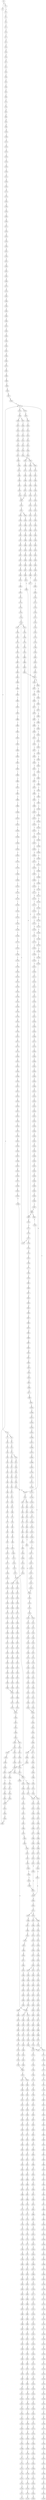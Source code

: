 strict digraph  {
	S0 -> S1 [ label = T ];
	S0 -> S2 [ label = C ];
	S1 -> S3 [ label = A ];
	S2 -> S4 [ label = G ];
	S3 -> S5 [ label = C ];
	S4 -> S6 [ label = C ];
	S4 -> S7 [ label = T ];
	S5 -> S8 [ label = A ];
	S6 -> S9 [ label = A ];
	S7 -> S10 [ label = A ];
	S8 -> S11 [ label = C ];
	S9 -> S12 [ label = C ];
	S10 -> S13 [ label = C ];
	S11 -> S14 [ label = T ];
	S12 -> S15 [ label = G ];
	S13 -> S16 [ label = A ];
	S14 -> S17 [ label = T ];
	S15 -> S18 [ label = C ];
	S15 -> S19 [ label = T ];
	S16 -> S20 [ label = T ];
	S17 -> S21 [ label = G ];
	S18 -> S22 [ label = G ];
	S19 -> S23 [ label = G ];
	S20 -> S24 [ label = G ];
	S21 -> S25 [ label = G ];
	S22 -> S26 [ label = C ];
	S23 -> S27 [ label = G ];
	S24 -> S28 [ label = G ];
	S25 -> S29 [ label = A ];
	S26 -> S30 [ label = A ];
	S27 -> S31 [ label = C ];
	S28 -> S32 [ label = C ];
	S29 -> S33 [ label = G ];
	S30 -> S34 [ label = G ];
	S31 -> S35 [ label = G ];
	S32 -> S36 [ label = G ];
	S33 -> S37 [ label = A ];
	S34 -> S38 [ label = C ];
	S35 -> S39 [ label = T ];
	S36 -> S40 [ label = C ];
	S37 -> S41 [ label = C ];
	S38 -> S42 [ label = C ];
	S39 -> S43 [ label = C ];
	S40 -> S44 [ label = C ];
	S41 -> S45 [ label = C ];
	S42 -> S46 [ label = G ];
	S43 -> S47 [ label = C ];
	S44 -> S48 [ label = C ];
	S45 -> S49 [ label = C ];
	S46 -> S50 [ label = G ];
	S47 -> S51 [ label = C ];
	S48 -> S52 [ label = C ];
	S49 -> S53 [ label = C ];
	S50 -> S54 [ label = C ];
	S50 -> S55 [ label = T ];
	S51 -> S56 [ label = C ];
	S52 -> S57 [ label = C ];
	S53 -> S58 [ label = C ];
	S54 -> S59 [ label = A ];
	S55 -> S60 [ label = G ];
	S56 -> S61 [ label = A ];
	S57 -> S62 [ label = A ];
	S58 -> S63 [ label = C ];
	S59 -> S64 [ label = C ];
	S60 -> S65 [ label = G ];
	S61 -> S66 [ label = C ];
	S62 -> S67 [ label = C ];
	S63 -> S68 [ label = T ];
	S64 -> S69 [ label = T ];
	S65 -> S70 [ label = A ];
	S66 -> S71 [ label = T ];
	S67 -> S72 [ label = T ];
	S68 -> S73 [ label = T ];
	S69 -> S74 [ label = T ];
	S70 -> S75 [ label = A ];
	S71 -> S76 [ label = T ];
	S72 -> S77 [ label = T ];
	S73 -> S78 [ label = C ];
	S74 -> S79 [ label = C ];
	S75 -> S80 [ label = G ];
	S76 -> S81 [ label = G ];
	S77 -> S82 [ label = T ];
	S78 -> S83 [ label = A ];
	S79 -> S84 [ label = A ];
	S80 -> S85 [ label = A ];
	S81 -> S86 [ label = A ];
	S82 -> S87 [ label = A ];
	S83 -> S88 [ label = G ];
	S84 -> S89 [ label = G ];
	S85 -> S90 [ label = A ];
	S86 -> S91 [ label = G ];
	S87 -> S92 [ label = G ];
	S88 -> S93 [ label = A ];
	S89 -> S94 [ label = C ];
	S90 -> S95 [ label = C ];
	S91 -> S96 [ label = C ];
	S92 -> S97 [ label = C ];
	S93 -> S98 [ label = G ];
	S94 -> S99 [ label = C ];
	S95 -> S100 [ label = G ];
	S96 -> S101 [ label = C ];
	S97 -> S102 [ label = C ];
	S98 -> S103 [ label = G ];
	S99 -> S104 [ label = G ];
	S100 -> S105 [ label = G ];
	S101 -> S106 [ label = G ];
	S102 -> S107 [ label = G ];
	S103 -> S108 [ label = T ];
	S104 -> S109 [ label = C ];
	S105 -> S110 [ label = C ];
	S106 -> S111 [ label = C ];
	S107 -> S112 [ label = T ];
	S108 -> S113 [ label = C ];
	S109 -> S114 [ label = C ];
	S110 -> S115 [ label = A ];
	S111 -> S116 [ label = C ];
	S112 -> S117 [ label = C ];
	S113 -> S118 [ label = C ];
	S114 -> S119 [ label = C ];
	S115 -> S120 [ label = C ];
	S116 -> S121 [ label = C ];
	S117 -> S122 [ label = C ];
	S118 -> S123 [ label = C ];
	S119 -> S124 [ label = C ];
	S120 -> S125 [ label = C ];
	S120 -> S126 [ label = T ];
	S121 -> S127 [ label = C ];
	S122 -> S128 [ label = C ];
	S123 -> S129 [ label = T ];
	S124 -> S130 [ label = T ];
	S125 -> S131 [ label = G ];
	S126 -> S132 [ label = G ];
	S127 -> S130 [ label = T ];
	S128 -> S133 [ label = A ];
	S129 -> S134 [ label = T ];
	S130 -> S135 [ label = T ];
	S130 -> S136 [ label = C ];
	S131 -> S137 [ label = G ];
	S132 -> S138 [ label = G ];
	S133 -> S139 [ label = C ];
	S134 -> S140 [ label = C ];
	S135 -> S141 [ label = C ];
	S136 -> S142 [ label = C ];
	S137 -> S143 [ label = G ];
	S138 -> S144 [ label = G ];
	S139 -> S145 [ label = C ];
	S140 -> S146 [ label = T ];
	S141 -> S147 [ label = A ];
	S142 -> S148 [ label = A ];
	S143 -> S149 [ label = A ];
	S144 -> S150 [ label = A ];
	S145 -> S151 [ label = A ];
	S146 -> S152 [ label = C ];
	S147 -> S153 [ label = C ];
	S148 -> S154 [ label = C ];
	S149 -> S155 [ label = A ];
	S150 -> S156 [ label = A ];
	S151 -> S157 [ label = C ];
	S152 -> S158 [ label = G ];
	S153 -> S159 [ label = G ];
	S154 -> S160 [ label = C ];
	S155 -> S161 [ label = T ];
	S156 -> S162 [ label = C ];
	S157 -> S163 [ label = C ];
	S158 -> S164 [ label = T ];
	S159 -> S165 [ label = C ];
	S160 -> S166 [ label = C ];
	S161 -> S167 [ label = T ];
	S162 -> S168 [ label = T ];
	S163 -> S169 [ label = G ];
	S164 -> S170 [ label = A ];
	S165 -> S171 [ label = T ];
	S166 -> S172 [ label = G ];
	S167 -> S173 [ label = G ];
	S168 -> S174 [ label = G ];
	S169 -> S175 [ label = A ];
	S170 -> S176 [ label = C ];
	S171 -> S177 [ label = C ];
	S172 -> S178 [ label = C ];
	S173 -> S179 [ label = A ];
	S174 -> S180 [ label = G ];
	S175 -> S181 [ label = T ];
	S176 -> S182 [ label = G ];
	S177 -> S183 [ label = C ];
	S178 -> S184 [ label = C ];
	S179 -> S185 [ label = A ];
	S180 -> S186 [ label = A ];
	S181 -> S187 [ label = C ];
	S182 -> S188 [ label = G ];
	S183 -> S189 [ label = G ];
	S184 -> S190 [ label = G ];
	S185 -> S191 [ label = C ];
	S186 -> S192 [ label = C ];
	S187 -> S193 [ label = G ];
	S188 -> S194 [ label = C ];
	S189 -> S195 [ label = G ];
	S190 -> S196 [ label = G ];
	S191 -> S197 [ label = C ];
	S192 -> S198 [ label = C ];
	S193 -> S199 [ label = G ];
	S194 -> S200 [ label = T ];
	S195 -> S201 [ label = T ];
	S196 -> S202 [ label = T ];
	S197 -> S203 [ label = C ];
	S198 -> S204 [ label = C ];
	S199 -> S205 [ label = T ];
	S200 -> S206 [ label = A ];
	S201 -> S207 [ label = T ];
	S202 -> S208 [ label = C ];
	S203 -> S209 [ label = G ];
	S204 -> S210 [ label = G ];
	S205 -> S211 [ label = T ];
	S206 -> S212 [ label = C ];
	S207 -> S213 [ label = G ];
	S208 -> S214 [ label = C ];
	S209 -> S215 [ label = T ];
	S210 -> S216 [ label = T ];
	S211 -> S217 [ label = C ];
	S212 -> S218 [ label = T ];
	S213 -> S219 [ label = C ];
	S214 -> S220 [ label = C ];
	S215 -> S221 [ label = C ];
	S216 -> S222 [ label = C ];
	S217 -> S223 [ label = C ];
	S218 -> S224 [ label = G ];
	S219 -> S225 [ label = A ];
	S220 -> S226 [ label = A ];
	S221 -> S227 [ label = T ];
	S222 -> S228 [ label = T ];
	S223 -> S229 [ label = A ];
	S224 -> S230 [ label = G ];
	S225 -> S231 [ label = C ];
	S226 -> S232 [ label = G ];
	S227 -> S233 [ label = C ];
	S228 -> S234 [ label = C ];
	S229 -> S235 [ label = G ];
	S230 -> S236 [ label = T ];
	S231 -> S237 [ label = T ];
	S232 -> S238 [ label = T ];
	S233 -> S239 [ label = G ];
	S234 -> S239 [ label = G ];
	S235 -> S240 [ label = T ];
	S236 -> S241 [ label = G ];
	S237 -> S242 [ label = G ];
	S238 -> S243 [ label = G ];
	S239 -> S244 [ label = G ];
	S240 -> S245 [ label = G ];
	S241 -> S246 [ label = C ];
	S242 -> S247 [ label = G ];
	S243 -> S248 [ label = G ];
	S244 -> S249 [ label = C ];
	S245 -> S250 [ label = G ];
	S246 -> S251 [ label = T ];
	S247 -> S252 [ label = T ];
	S248 -> S253 [ label = T ];
	S249 -> S254 [ label = A ];
	S250 -> S255 [ label = T ];
	S251 -> S256 [ label = A ];
	S252 -> S257 [ label = C ];
	S253 -> S258 [ label = C ];
	S254 -> S259 [ label = C ];
	S255 -> S260 [ label = C ];
	S256 -> S261 [ label = C ];
	S257 -> S262 [ label = G ];
	S258 -> S263 [ label = G ];
	S259 -> S264 [ label = C ];
	S260 -> S263 [ label = G ];
	S261 -> S265 [ label = T ];
	S262 -> S266 [ label = T ];
	S263 -> S267 [ label = T ];
	S264 -> S268 [ label = G ];
	S265 -> S269 [ label = G ];
	S266 -> S270 [ label = C ];
	S267 -> S271 [ label = C ];
	S268 -> S272 [ label = A ];
	S269 -> S273 [ label = T ];
	S270 -> S274 [ label = C ];
	S271 -> S275 [ label = C ];
	S272 -> S276 [ label = G ];
	S272 -> S277 [ label = A ];
	S273 -> S278 [ label = A ];
	S274 -> S279 [ label = G ];
	S275 -> S279 [ label = G ];
	S276 -> S280 [ label = T ];
	S277 -> S281 [ label = T ];
	S278 -> S282 [ label = A ];
	S279 -> S283 [ label = T ];
	S280 -> S284 [ label = C ];
	S281 -> S285 [ label = G ];
	S282 -> S286 [ label = C ];
	S283 -> S287 [ label = C ];
	S284 -> S288 [ label = C ];
	S285 -> S289 [ label = T ];
	S286 -> S290 [ label = A ];
	S287 -> S291 [ label = A ];
	S288 -> S292 [ label = A ];
	S288 -> S293 [ label = T ];
	S289 -> S294 [ label = A ];
	S290 -> S295 [ label = C ];
	S291 -> S296 [ label = C ];
	S292 -> S297 [ label = G ];
	S293 -> S298 [ label = C ];
	S294 -> S299 [ label = G ];
	S295 -> S300 [ label = A ];
	S296 -> S301 [ label = C ];
	S297 -> S302 [ label = T ];
	S297 -> S303 [ label = C ];
	S298 -> S304 [ label = G ];
	S299 -> S305 [ label = T ];
	S300 -> S306 [ label = C ];
	S301 -> S307 [ label = C ];
	S301 -> S308 [ label = G ];
	S302 -> S309 [ label = A ];
	S303 -> S310 [ label = T ];
	S304 -> S311 [ label = A ];
	S305 -> S312 [ label = T ];
	S306 -> S313 [ label = G ];
	S307 -> S314 [ label = T ];
	S308 -> S315 [ label = A ];
	S309 -> S316 [ label = G ];
	S310 -> S317 [ label = T ];
	S311 -> S318 [ label = A ];
	S312 -> S319 [ label = T ];
	S313 -> S320 [ label = C ];
	S314 -> S321 [ label = G ];
	S315 -> S322 [ label = A ];
	S315 -> S323 [ label = G ];
	S316 -> S324 [ label = G ];
	S317 -> S325 [ label = C ];
	S318 -> S326 [ label = C ];
	S319 -> S327 [ label = C ];
	S320 -> S328 [ label = T ];
	S321 -> S329 [ label = T ];
	S322 -> S330 [ label = T ];
	S323 -> S331 [ label = T ];
	S324 -> S332 [ label = G ];
	S325 -> S333 [ label = A ];
	S326 -> S334 [ label = T ];
	S327 -> S335 [ label = A ];
	S328 -> S336 [ label = C ];
	S329 -> S337 [ label = C ];
	S330 -> S338 [ label = C ];
	S331 -> S339 [ label = C ];
	S332 -> S340 [ label = T ];
	S333 -> S341 [ label = C ];
	S334 -> S342 [ label = T ];
	S335 -> S343 [ label = C ];
	S336 -> S344 [ label = C ];
	S337 -> S345 [ label = C ];
	S338 -> S346 [ label = C ];
	S339 -> S288 [ label = C ];
	S340 -> S347 [ label = C ];
	S341 -> S348 [ label = G ];
	S342 -> S349 [ label = C ];
	S343 -> S350 [ label = T ];
	S344 -> S351 [ label = T ];
	S345 -> S352 [ label = T ];
	S346 -> S353 [ label = T ];
	S347 -> S354 [ label = A ];
	S348 -> S355 [ label = C ];
	S349 -> S356 [ label = A ];
	S350 -> S357 [ label = C ];
	S351 -> S358 [ label = A ];
	S352 -> S359 [ label = T ];
	S353 -> S360 [ label = C ];
	S354 -> S361 [ label = C ];
	S355 -> S362 [ label = C ];
	S356 -> S363 [ label = A ];
	S357 -> S364 [ label = C ];
	S358 -> S365 [ label = G ];
	S359 -> S366 [ label = G ];
	S360 -> S367 [ label = G ];
	S361 -> S368 [ label = T ];
	S362 -> S369 [ label = C ];
	S363 -> S370 [ label = C ];
	S364 -> S371 [ label = T ];
	S365 -> S372 [ label = A ];
	S366 -> S373 [ label = A ];
	S366 -> S374 [ label = T ];
	S367 -> S375 [ label = A ];
	S368 -> S376 [ label = C ];
	S369 -> S377 [ label = T ];
	S370 -> S378 [ label = C ];
	S370 -> S379 [ label = T ];
	S371 -> S380 [ label = T ];
	S372 -> S381 [ label = A ];
	S373 -> S382 [ label = A ];
	S374 -> S383 [ label = A ];
	S375 -> S384 [ label = A ];
	S376 -> S385 [ label = G ];
	S377 -> S386 [ label = T ];
	S378 -> S387 [ label = G ];
	S379 -> S388 [ label = G ];
	S380 -> S389 [ label = T ];
	S381 -> S390 [ label = C ];
	S382 -> S391 [ label = C ];
	S383 -> S392 [ label = G ];
	S384 -> S393 [ label = C ];
	S385 -> S394 [ label = C ];
	S386 -> S395 [ label = C ];
	S387 -> S396 [ label = G ];
	S388 -> S397 [ label = G ];
	S388 -> S398 [ label = C ];
	S389 -> S399 [ label = C ];
	S390 -> S400 [ label = T ];
	S391 -> S401 [ label = T ];
	S392 -> S402 [ label = G ];
	S393 -> S334 [ label = T ];
	S394 -> S403 [ label = T ];
	S395 -> S404 [ label = A ];
	S396 -> S405 [ label = C ];
	S397 -> S406 [ label = C ];
	S398 -> S407 [ label = C ];
	S399 -> S408 [ label = A ];
	S400 -> S409 [ label = T ];
	S401 -> S410 [ label = T ];
	S402 -> S411 [ label = A ];
	S403 -> S412 [ label = T ];
	S404 -> S413 [ label = T ];
	S405 -> S414 [ label = C ];
	S406 -> S415 [ label = C ];
	S407 -> S416 [ label = C ];
	S408 -> S417 [ label = T ];
	S409 -> S418 [ label = C ];
	S410 -> S419 [ label = C ];
	S411 -> S420 [ label = G ];
	S412 -> S421 [ label = C ];
	S413 -> S422 [ label = C ];
	S414 -> S423 [ label = C ];
	S415 -> S424 [ label = C ];
	S416 -> S425 [ label = T ];
	S417 -> S426 [ label = C ];
	S418 -> S427 [ label = A ];
	S419 -> S428 [ label = A ];
	S420 -> S429 [ label = A ];
	S421 -> S430 [ label = A ];
	S422 -> S431 [ label = C ];
	S423 -> S432 [ label = A ];
	S424 -> S433 [ label = A ];
	S425 -> S434 [ label = A ];
	S426 -> S435 [ label = C ];
	S427 -> S436 [ label = A ];
	S428 -> S437 [ label = A ];
	S429 -> S438 [ label = G ];
	S430 -> S439 [ label = T ];
	S431 -> S440 [ label = A ];
	S432 -> S441 [ label = G ];
	S433 -> S442 [ label = G ];
	S434 -> S443 [ label = G ];
	S435 -> S444 [ label = A ];
	S436 -> S370 [ label = C ];
	S437 -> S370 [ label = C ];
	S438 -> S445 [ label = G ];
	S439 -> S446 [ label = C ];
	S440 -> S447 [ label = G ];
	S441 -> S448 [ label = T ];
	S442 -> S449 [ label = G ];
	S443 -> S450 [ label = G ];
	S444 -> S451 [ label = G ];
	S445 -> S452 [ label = T ];
	S446 -> S453 [ label = C ];
	S447 -> S454 [ label = A ];
	S448 -> S455 [ label = T ];
	S449 -> S456 [ label = T ];
	S450 -> S457 [ label = T ];
	S451 -> S454 [ label = A ];
	S452 -> S458 [ label = C ];
	S453 -> S459 [ label = A ];
	S454 -> S460 [ label = A ];
	S455 -> S461 [ label = G ];
	S456 -> S462 [ label = G ];
	S457 -> S463 [ label = G ];
	S458 -> S464 [ label = C ];
	S459 -> S447 [ label = G ];
	S460 -> S465 [ label = C ];
	S461 -> S466 [ label = T ];
	S462 -> S467 [ label = C ];
	S462 -> S468 [ label = G ];
	S463 -> S469 [ label = T ];
	S464 -> S470 [ label = C ];
	S465 -> S471 [ label = C ];
	S466 -> S472 [ label = G ];
	S467 -> S473 [ label = G ];
	S468 -> S474 [ label = G ];
	S469 -> S475 [ label = G ];
	S470 -> S476 [ label = A ];
	S470 -> S477 [ label = G ];
	S471 -> S478 [ label = A ];
	S471 -> S479 [ label = G ];
	S472 -> S480 [ label = C ];
	S473 -> S481 [ label = C ];
	S474 -> S482 [ label = C ];
	S475 -> S483 [ label = C ];
	S476 -> S484 [ label = G ];
	S477 -> S485 [ label = G ];
	S478 -> S486 [ label = G ];
	S478 -> S487 [ label = C ];
	S479 -> S488 [ label = G ];
	S480 -> S489 [ label = G ];
	S481 -> S490 [ label = G ];
	S482 -> S491 [ label = T ];
	S483 -> S492 [ label = G ];
	S484 -> S493 [ label = A ];
	S485 -> S494 [ label = A ];
	S486 -> S495 [ label = A ];
	S487 -> S496 [ label = C ];
	S488 -> S497 [ label = A ];
	S489 -> S498 [ label = T ];
	S490 -> S499 [ label = T ];
	S491 -> S500 [ label = T ];
	S492 -> S501 [ label = T ];
	S493 -> S502 [ label = G ];
	S494 -> S503 [ label = G ];
	S495 -> S504 [ label = C ];
	S496 -> S505 [ label = A ];
	S497 -> S506 [ label = C ];
	S498 -> S507 [ label = C ];
	S499 -> S508 [ label = C ];
	S500 -> S509 [ label = C ];
	S501 -> S510 [ label = C ];
	S502 -> S511 [ label = C ];
	S503 -> S512 [ label = G ];
	S504 -> S513 [ label = T ];
	S505 -> S514 [ label = C ];
	S506 -> S515 [ label = G ];
	S507 -> S516 [ label = G ];
	S508 -> S517 [ label = G ];
	S509 -> S518 [ label = G ];
	S510 -> S519 [ label = G ];
	S511 -> S520 [ label = C ];
	S512 -> S521 [ label = C ];
	S513 -> S522 [ label = C ];
	S514 -> S523 [ label = C ];
	S515 -> S524 [ label = C ];
	S516 -> S525 [ label = A ];
	S517 -> S526 [ label = T ];
	S518 -> S527 [ label = A ];
	S519 -> S525 [ label = A ];
	S520 -> S528 [ label = A ];
	S521 -> S529 [ label = G ];
	S522 -> S530 [ label = C ];
	S523 -> S531 [ label = C ];
	S524 -> S532 [ label = C ];
	S525 -> S533 [ label = A ];
	S526 -> S534 [ label = G ];
	S527 -> S535 [ label = A ];
	S528 -> S536 [ label = C ];
	S529 -> S537 [ label = T ];
	S530 -> S538 [ label = C ];
	S531 -> S539 [ label = C ];
	S532 -> S540 [ label = C ];
	S533 -> S541 [ label = C ];
	S534 -> S542 [ label = C ];
	S535 -> S543 [ label = C ];
	S536 -> S544 [ label = G ];
	S537 -> S545 [ label = G ];
	S538 -> S546 [ label = A ];
	S539 -> S547 [ label = T ];
	S540 -> S548 [ label = A ];
	S541 -> S549 [ label = C ];
	S541 -> S550 [ label = A ];
	S542 -> S551 [ label = A ];
	S543 -> S552 [ label = A ];
	S544 -> S553 [ label = G ];
	S545 -> S554 [ label = G ];
	S546 -> S555 [ label = T ];
	S547 -> S556 [ label = T ];
	S548 -> S557 [ label = T ];
	S549 -> S558 [ label = T ];
	S550 -> S559 [ label = C ];
	S551 -> S560 [ label = T ];
	S552 -> S561 [ label = C ];
	S553 -> S562 [ label = T ];
	S554 -> S563 [ label = T ];
	S555 -> S564 [ label = C ];
	S556 -> S565 [ label = C ];
	S557 -> S566 [ label = C ];
	S558 -> S567 [ label = T ];
	S559 -> S568 [ label = C ];
	S560 -> S569 [ label = C ];
	S561 -> S570 [ label = G ];
	S562 -> S571 [ label = T ];
	S563 -> S572 [ label = A ];
	S564 -> S573 [ label = T ];
	S565 -> S574 [ label = C ];
	S565 -> S575 [ label = G ];
	S566 -> S576 [ label = G ];
	S567 -> S577 [ label = C ];
	S568 -> S578 [ label = C ];
	S569 -> S579 [ label = C ];
	S570 -> S580 [ label = C ];
	S571 -> S581 [ label = A ];
	S572 -> S582 [ label = T ];
	S573 -> S583 [ label = G ];
	S574 -> S584 [ label = T ];
	S575 -> S585 [ label = A ];
	S576 -> S586 [ label = T ];
	S577 -> S587 [ label = G ];
	S578 -> S588 [ label = G ];
	S579 -> S589 [ label = G ];
	S580 -> S590 [ label = G ];
	S581 -> S591 [ label = C ];
	S582 -> S592 [ label = G ];
	S583 -> S593 [ label = C ];
	S584 -> S594 [ label = G ];
	S585 -> S595 [ label = T ];
	S586 -> S596 [ label = C ];
	S587 -> S597 [ label = T ];
	S588 -> S598 [ label = T ];
	S589 -> S599 [ label = C ];
	S590 -> S600 [ label = C ];
	S591 -> S601 [ label = T ];
	S592 -> S602 [ label = A ];
	S593 -> S603 [ label = C ];
	S594 -> S604 [ label = T ];
	S595 -> S605 [ label = C ];
	S596 -> S606 [ label = C ];
	S597 -> S607 [ label = A ];
	S598 -> S608 [ label = A ];
	S599 -> S609 [ label = A ];
	S600 -> S610 [ label = A ];
	S601 -> S611 [ label = G ];
	S602 -> S612 [ label = G ];
	S603 -> S613 [ label = A ];
	S604 -> S614 [ label = C ];
	S605 -> S615 [ label = G ];
	S606 -> S616 [ label = T ];
	S607 -> S617 [ label = C ];
	S608 -> S618 [ label = C ];
	S609 -> S619 [ label = C ];
	S610 -> S620 [ label = C ];
	S611 -> S621 [ label = C ];
	S612 -> S622 [ label = C ];
	S613 -> S623 [ label = G ];
	S614 -> S624 [ label = C ];
	S615 -> S625 [ label = T ];
	S616 -> S626 [ label = C ];
	S617 -> S627 [ label = T ];
	S618 -> S628 [ label = G ];
	S619 -> S629 [ label = G ];
	S620 -> S630 [ label = G ];
	S621 -> S631 [ label = A ];
	S622 -> S632 [ label = G ];
	S623 -> S633 [ label = T ];
	S624 -> S634 [ label = T ];
	S625 -> S635 [ label = T ];
	S626 -> S636 [ label = T ];
	S627 -> S637 [ label = T ];
	S628 -> S638 [ label = T ];
	S629 -> S639 [ label = T ];
	S630 -> S640 [ label = T ];
	S631 -> S641 [ label = G ];
	S632 -> S642 [ label = G ];
	S633 -> S643 [ label = C ];
	S634 -> S644 [ label = T ];
	S635 -> S645 [ label = T ];
	S636 -> S646 [ label = T ];
	S637 -> S647 [ label = C ];
	S638 -> S648 [ label = C ];
	S639 -> S649 [ label = C ];
	S640 -> S650 [ label = C ];
	S641 -> S651 [ label = A ];
	S642 -> S652 [ label = T ];
	S643 -> S653 [ label = G ];
	S644 -> S366 [ label = G ];
	S645 -> S654 [ label = G ];
	S646 -> S655 [ label = C ];
	S647 -> S656 [ label = A ];
	S648 -> S657 [ label = C ];
	S649 -> S658 [ label = G ];
	S650 -> S659 [ label = C ];
	S651 -> S660 [ label = C ];
	S652 -> S661 [ label = C ];
	S653 -> S662 [ label = T ];
	S654 -> S663 [ label = T ];
	S655 -> S664 [ label = T ];
	S656 -> S665 [ label = A ];
	S657 -> S666 [ label = A ];
	S658 -> S667 [ label = A ];
	S659 -> S668 [ label = A ];
	S660 -> S669 [ label = G ];
	S661 -> S670 [ label = G ];
	S662 -> S671 [ label = A ];
	S663 -> S672 [ label = A ];
	S664 -> S673 [ label = C ];
	S665 -> S674 [ label = G ];
	S666 -> S675 [ label = G ];
	S667 -> S676 [ label = G ];
	S668 -> S677 [ label = G ];
	S669 -> S678 [ label = G ];
	S670 -> S679 [ label = C ];
	S671 -> S680 [ label = A ];
	S672 -> S681 [ label = G ];
	S673 -> S682 [ label = G ];
	S674 -> S683 [ label = C ];
	S675 -> S684 [ label = C ];
	S676 -> S685 [ label = C ];
	S677 -> S686 [ label = C ];
	S678 -> S687 [ label = A ];
	S679 -> S688 [ label = A ];
	S680 -> S689 [ label = G ];
	S681 -> S690 [ label = G ];
	S682 -> S691 [ label = G ];
	S683 -> S692 [ label = G ];
	S684 -> S693 [ label = G ];
	S685 -> S694 [ label = G ];
	S686 -> S695 [ label = T ];
	S686 -> S693 [ label = G ];
	S687 -> S696 [ label = C ];
	S688 -> S697 [ label = C ];
	S689 -> S698 [ label = A ];
	S690 -> S699 [ label = A ];
	S691 -> S700 [ label = A ];
	S692 -> S701 [ label = A ];
	S693 -> S702 [ label = A ];
	S694 -> S703 [ label = A ];
	S695 -> S704 [ label = T ];
	S696 -> S705 [ label = A ];
	S697 -> S706 [ label = G ];
	S698 -> S707 [ label = C ];
	S699 -> S708 [ label = A ];
	S700 -> S709 [ label = G ];
	S701 -> S710 [ label = G ];
	S702 -> S711 [ label = G ];
	S703 -> S712 [ label = G ];
	S704 -> S325 [ label = C ];
	S705 -> S713 [ label = C ];
	S706 -> S714 [ label = C ];
	S707 -> S715 [ label = G ];
	S708 -> S716 [ label = A ];
	S709 -> S717 [ label = A ];
	S710 -> S718 [ label = T ];
	S711 -> S719 [ label = T ];
	S712 -> S720 [ label = T ];
	S713 -> S721 [ label = A ];
	S714 -> S722 [ label = G ];
	S715 -> S723 [ label = G ];
	S716 -> S724 [ label = G ];
	S717 -> S725 [ label = G ];
	S718 -> S726 [ label = C ];
	S719 -> S727 [ label = C ];
	S720 -> S728 [ label = C ];
	S721 -> S729 [ label = C ];
	S722 -> S730 [ label = C ];
	S723 -> S731 [ label = C ];
	S724 -> S732 [ label = G ];
	S725 -> S733 [ label = G ];
	S726 -> S734 [ label = C ];
	S727 -> S735 [ label = C ];
	S727 -> S736 [ label = T ];
	S728 -> S737 [ label = G ];
	S729 -> S738 [ label = C ];
	S730 -> S739 [ label = G ];
	S731 -> S740 [ label = T ];
	S732 -> S741 [ label = T ];
	S733 -> S742 [ label = T ];
	S734 -> S743 [ label = C ];
	S735 -> S743 [ label = C ];
	S736 -> S744 [ label = C ];
	S737 -> S745 [ label = A ];
	S738 -> S746 [ label = T ];
	S739 -> S747 [ label = G ];
	S740 -> S748 [ label = C ];
	S741 -> S749 [ label = C ];
	S742 -> S750 [ label = C ];
	S743 -> S751 [ label = T ];
	S743 -> S752 [ label = G ];
	S744 -> S753 [ label = G ];
	S745 -> S754 [ label = A ];
	S746 -> S755 [ label = C ];
	S747 -> S756 [ label = C ];
	S748 -> S757 [ label = T ];
	S749 -> S758 [ label = C ];
	S750 -> S464 [ label = C ];
	S751 -> S759 [ label = C ];
	S752 -> S760 [ label = C ];
	S753 -> S761 [ label = T ];
	S754 -> S762 [ label = C ];
	S755 -> S763 [ label = T ];
	S756 -> S764 [ label = T ];
	S757 -> S765 [ label = C ];
	S758 -> S766 [ label = C ];
	S759 -> S767 [ label = C ];
	S760 -> S768 [ label = C ];
	S761 -> S769 [ label = C ];
	S762 -> S770 [ label = C ];
	S763 -> S771 [ label = A ];
	S764 -> S772 [ label = G ];
	S765 -> S773 [ label = G ];
	S766 -> S774 [ label = G ];
	S767 -> S775 [ label = G ];
	S768 -> S776 [ label = T ];
	S769 -> S777 [ label = T ];
	S770 -> S778 [ label = T ];
	S771 -> S779 [ label = G ];
	S772 -> S780 [ label = G ];
	S773 -> S781 [ label = A ];
	S774 -> S782 [ label = A ];
	S775 -> S783 [ label = G ];
	S776 -> S784 [ label = G ];
	S777 -> S785 [ label = G ];
	S778 -> S786 [ label = G ];
	S779 -> S787 [ label = A ];
	S780 -> S788 [ label = A ];
	S781 -> S789 [ label = A ];
	S782 -> S790 [ label = A ];
	S783 -> S791 [ label = T ];
	S784 -> S792 [ label = T ];
	S785 -> S793 [ label = T ];
	S786 -> S794 [ label = T ];
	S787 -> S795 [ label = A ];
	S788 -> S796 [ label = A ];
	S789 -> S797 [ label = G ];
	S790 -> S798 [ label = G ];
	S791 -> S799 [ label = C ];
	S792 -> S800 [ label = C ];
	S793 -> S801 [ label = T ];
	S794 -> S802 [ label = C ];
	S795 -> S803 [ label = C ];
	S796 -> S804 [ label = T ];
	S797 -> S805 [ label = T ];
	S798 -> S806 [ label = T ];
	S799 -> S807 [ label = T ];
	S800 -> S808 [ label = G ];
	S801 -> S809 [ label = C ];
	S802 -> S810 [ label = G ];
	S803 -> S811 [ label = G ];
	S804 -> S812 [ label = G ];
	S805 -> S813 [ label = C ];
	S806 -> S814 [ label = C ];
	S807 -> S815 [ label = G ];
	S808 -> S816 [ label = C ];
	S809 -> S817 [ label = C ];
	S810 -> S818 [ label = C ];
	S811 -> S819 [ label = A ];
	S812 -> S820 [ label = G ];
	S813 -> S821 [ label = G ];
	S814 -> S822 [ label = G ];
	S815 -> S823 [ label = G ];
	S816 -> S824 [ label = G ];
	S817 -> S825 [ label = G ];
	S818 -> S826 [ label = G ];
	S819 -> S827 [ label = G ];
	S820 -> S828 [ label = G ];
	S821 -> S829 [ label = C ];
	S822 -> S830 [ label = A ];
	S823 -> S831 [ label = A ];
	S824 -> S832 [ label = C ];
	S825 -> S833 [ label = T ];
	S826 -> S832 [ label = C ];
	S827 -> S834 [ label = G ];
	S828 -> S835 [ label = G ];
	S829 -> S836 [ label = G ];
	S830 -> S837 [ label = G ];
	S831 -> S838 [ label = G ];
	S832 -> S839 [ label = G ];
	S832 -> S840 [ label = A ];
	S833 -> S841 [ label = G ];
	S834 -> S842 [ label = T ];
	S835 -> S843 [ label = T ];
	S836 -> S844 [ label = G ];
	S837 -> S845 [ label = G ];
	S838 -> S846 [ label = G ];
	S839 -> S847 [ label = A ];
	S840 -> S848 [ label = A ];
	S841 -> S849 [ label = G ];
	S842 -> S850 [ label = G ];
	S843 -> S851 [ label = C ];
	S844 -> S852 [ label = C ];
	S845 -> S853 [ label = T ];
	S846 -> S854 [ label = G ];
	S847 -> S855 [ label = G ];
	S848 -> S856 [ label = C ];
	S849 -> S857 [ label = C ];
	S850 -> S858 [ label = T ];
	S851 -> S859 [ label = C ];
	S852 -> S860 [ label = T ];
	S853 -> S861 [ label = A ];
	S854 -> S862 [ label = T ];
	S855 -> S863 [ label = C ];
	S856 -> S864 [ label = C ];
	S857 -> S865 [ label = C ];
	S858 -> S866 [ label = C ];
	S859 -> S867 [ label = G ];
	S860 -> S868 [ label = A ];
	S861 -> S869 [ label = T ];
	S862 -> S870 [ label = G ];
	S863 -> S871 [ label = A ];
	S864 -> S872 [ label = C ];
	S865 -> S873 [ label = C ];
	S866 -> S874 [ label = C ];
	S867 -> S875 [ label = C ];
	S868 -> S876 [ label = T ];
	S869 -> S877 [ label = A ];
	S870 -> S878 [ label = T ];
	S871 -> S879 [ label = G ];
	S872 -> S880 [ label = G ];
	S873 -> S881 [ label = G ];
	S874 -> S882 [ label = C ];
	S875 -> S883 [ label = C ];
	S876 -> S884 [ label = A ];
	S877 -> S885 [ label = A ];
	S878 -> S886 [ label = T ];
	S879 -> S887 [ label = T ];
	S880 -> S888 [ label = T ];
	S881 -> S889 [ label = T ];
	S882 -> S890 [ label = T ];
	S883 -> S891 [ label = G ];
	S884 -> S892 [ label = G ];
	S885 -> S893 [ label = G ];
	S886 -> S894 [ label = C ];
	S887 -> S895 [ label = G ];
	S888 -> S896 [ label = A ];
	S889 -> S897 [ label = C ];
	S890 -> S898 [ label = G ];
	S891 -> S899 [ label = G ];
	S892 -> S900 [ label = T ];
	S893 -> S901 [ label = T ];
	S894 -> S902 [ label = C ];
	S895 -> S903 [ label = C ];
	S896 -> S904 [ label = C ];
	S897 -> S905 [ label = C ];
	S898 -> S906 [ label = T ];
	S899 -> S907 [ label = A ];
	S900 -> S908 [ label = A ];
	S901 -> S909 [ label = C ];
	S902 -> S910 [ label = A ];
	S903 -> S911 [ label = A ];
	S904 -> S912 [ label = A ];
	S905 -> S913 [ label = A ];
	S906 -> S914 [ label = C ];
	S907 -> S915 [ label = A ];
	S908 -> S916 [ label = G ];
	S909 -> S917 [ label = G ];
	S910 -> S918 [ label = G ];
	S911 -> S919 [ label = A ];
	S912 -> S920 [ label = G ];
	S913 -> S921 [ label = G ];
	S914 -> S922 [ label = C ];
	S915 -> S923 [ label = C ];
	S916 -> S924 [ label = C ];
	S917 -> S925 [ label = T ];
	S918 -> S926 [ label = C ];
	S919 -> S927 [ label = C ];
	S920 -> S928 [ label = C ];
	S921 -> S929 [ label = T ];
	S922 -> S930 [ label = T ];
	S923 -> S931 [ label = T ];
	S924 -> S932 [ label = C ];
	S925 -> S933 [ label = G ];
	S926 -> S934 [ label = A ];
	S927 -> S935 [ label = A ];
	S928 -> S936 [ label = A ];
	S929 -> S937 [ label = A ];
	S930 -> S938 [ label = A ];
	S931 -> S939 [ label = G ];
	S932 -> S940 [ label = G ];
	S933 -> S941 [ label = G ];
	S934 -> S942 [ label = G ];
	S935 -> S943 [ label = G ];
	S936 -> S944 [ label = G ];
	S937 -> S945 [ label = G ];
	S938 -> S946 [ label = C ];
	S939 -> S947 [ label = C ];
	S940 -> S948 [ label = A ];
	S941 -> S949 [ label = T ];
	S942 -> S950 [ label = A ];
	S943 -> S951 [ label = C ];
	S944 -> S952 [ label = G ];
	S945 -> S953 [ label = C ];
	S946 -> S954 [ label = T ];
	S947 -> S955 [ label = A ];
	S948 -> S956 [ label = A ];
	S949 -> S957 [ label = A ];
	S950 -> S958 [ label = T ];
	S951 -> S959 [ label = T ];
	S952 -> S960 [ label = T ];
	S953 -> S961 [ label = T ];
	S954 -> S962 [ label = A ];
	S955 -> S963 [ label = A ];
	S956 -> S964 [ label = A ];
	S957 -> S965 [ label = C ];
	S958 -> S966 [ label = A ];
	S959 -> S967 [ label = A ];
	S960 -> S968 [ label = G ];
	S961 -> S969 [ label = C ];
	S962 -> S970 [ label = C ];
	S963 -> S971 [ label = C ];
	S964 -> S972 [ label = C ];
	S965 -> S973 [ label = C ];
	S966 -> S974 [ label = A ];
	S967 -> S975 [ label = C ];
	S968 -> S976 [ label = C ];
	S969 -> S977 [ label = C ];
	S970 -> S978 [ label = C ];
	S971 -> S979 [ label = C ];
	S972 -> S980 [ label = C ];
	S973 -> S981 [ label = G ];
	S974 -> S982 [ label = A ];
	S975 -> S983 [ label = G ];
	S976 -> S984 [ label = A ];
	S977 -> S985 [ label = A ];
	S978 -> S986 [ label = A ];
	S979 -> S987 [ label = A ];
	S980 -> S988 [ label = C ];
	S981 -> S989 [ label = G ];
	S982 -> S990 [ label = A ];
	S983 -> S991 [ label = A ];
	S984 -> S992 [ label = C ];
	S985 -> S993 [ label = C ];
	S986 -> S994 [ label = G ];
	S987 -> S995 [ label = G ];
	S988 -> S996 [ label = C ];
	S989 -> S997 [ label = T ];
	S990 -> S998 [ label = A ];
	S991 -> S999 [ label = G ];
	S992 -> S1000 [ label = G ];
	S993 -> S1001 [ label = C ];
	S994 -> S1002 [ label = G ];
	S995 -> S1003 [ label = A ];
	S996 -> S1004 [ label = G ];
	S997 -> S1005 [ label = G ];
	S998 -> S1006 [ label = C ];
	S999 -> S1007 [ label = A ];
	S1000 -> S1008 [ label = C ];
	S1001 -> S1009 [ label = G ];
	S1002 -> S1010 [ label = A ];
	S1003 -> S1011 [ label = A ];
	S1004 -> S1012 [ label = A ];
	S1005 -> S1013 [ label = G ];
	S1006 -> S1014 [ label = T ];
	S1007 -> S1015 [ label = A ];
	S1008 -> S1016 [ label = G ];
	S1009 -> S1017 [ label = G ];
	S1010 -> S1018 [ label = G ];
	S1011 -> S1019 [ label = C ];
	S1012 -> S1020 [ label = C ];
	S1013 -> S1021 [ label = T ];
	S1014 -> S1022 [ label = T ];
	S1015 -> S1023 [ label = C ];
	S1016 -> S1024 [ label = G ];
	S1017 -> S1025 [ label = A ];
	S1018 -> S1026 [ label = A ];
	S1019 -> S1027 [ label = A ];
	S1020 -> S1028 [ label = T ];
	S1021 -> S1029 [ label = T ];
	S1022 -> S1030 [ label = T ];
	S1023 -> S1031 [ label = T ];
	S1024 -> S1032 [ label = T ];
	S1025 -> S1033 [ label = C ];
	S1026 -> S1034 [ label = G ];
	S1027 -> S1035 [ label = G ];
	S1028 -> S1036 [ label = A ];
	S1029 -> S1037 [ label = A ];
	S1030 -> S1038 [ label = G ];
	S1031 -> S1039 [ label = G ];
	S1032 -> S1040 [ label = G ];
	S1033 -> S1041 [ label = G ];
	S1034 -> S1042 [ label = T ];
	S1035 -> S1043 [ label = C ];
	S1036 -> S1044 [ label = G ];
	S1037 -> S1045 [ label = G ];
	S1038 -> S1046 [ label = C ];
	S1039 -> S1047 [ label = G ];
	S1040 -> S1048 [ label = C ];
	S1041 -> S1049 [ label = T ];
	S1042 -> S1050 [ label = C ];
	S1043 -> S1051 [ label = C ];
	S1044 -> S1052 [ label = A ];
	S1045 -> S1053 [ label = A ];
	S1046 -> S1054 [ label = C ];
	S1047 -> S1055 [ label = C ];
	S1048 -> S1056 [ label = C ];
	S1049 -> S1057 [ label = C ];
	S1050 -> S1058 [ label = A ];
	S1051 -> S1059 [ label = G ];
	S1052 -> S1060 [ label = A ];
	S1053 -> S1061 [ label = A ];
	S1054 -> S1062 [ label = G ];
	S1055 -> S1063 [ label = G ];
	S1056 -> S1064 [ label = G ];
	S1057 -> S1065 [ label = G ];
	S1058 -> S1066 [ label = G ];
	S1059 -> S1067 [ label = T ];
	S1060 -> S1068 [ label = T ];
	S1061 -> S1069 [ label = G ];
	S1062 -> S1070 [ label = T ];
	S1063 -> S1071 [ label = C ];
	S1064 -> S1072 [ label = C ];
	S1065 -> S1073 [ label = T ];
	S1066 -> S1074 [ label = G ];
	S1067 -> S1075 [ label = C ];
	S1068 -> S1076 [ label = C ];
	S1069 -> S1077 [ label = G ];
	S1070 -> S1078 [ label = A ];
	S1071 -> S1079 [ label = A ];
	S1072 -> S1080 [ label = A ];
	S1073 -> S1081 [ label = G ];
	S1074 -> S1082 [ label = A ];
	S1075 -> S1083 [ label = C ];
	S1076 -> S1084 [ label = G ];
	S1077 -> S1085 [ label = G ];
	S1078 -> S1086 [ label = G ];
	S1079 -> S1087 [ label = G ];
	S1080 -> S1088 [ label = A ];
	S1081 -> S1089 [ label = A ];
	S1082 -> S1090 [ label = C ];
	S1083 -> S1091 [ label = T ];
	S1084 -> S1092 [ label = G ];
	S1085 -> S1093 [ label = G ];
	S1086 -> S1094 [ label = C ];
	S1087 -> S1095 [ label = C ];
	S1088 -> S1096 [ label = C ];
	S1089 -> S1097 [ label = C ];
	S1090 -> S1098 [ label = C ];
	S1091 -> S1099 [ label = C ];
	S1092 -> S1100 [ label = G ];
	S1093 -> S1101 [ label = G ];
	S1094 -> S1102 [ label = C ];
	S1095 -> S1103 [ label = G ];
	S1096 -> S1104 [ label = C ];
	S1097 -> S1105 [ label = C ];
	S1098 -> S1106 [ label = A ];
	S1099 -> S1107 [ label = T ];
	S1100 -> S1108 [ label = T ];
	S1101 -> S1109 [ label = T ];
	S1102 -> S1110 [ label = G ];
	S1103 -> S1111 [ label = G ];
	S1104 -> S1112 [ label = A ];
	S1105 -> S1113 [ label = G ];
	S1106 -> S1114 [ label = G ];
	S1107 -> S1115 [ label = G ];
	S1108 -> S1116 [ label = A ];
	S1109 -> S1117 [ label = C ];
	S1110 -> S1118 [ label = G ];
	S1111 -> S1119 [ label = G ];
	S1112 -> S1120 [ label = G ];
	S1113 -> S1121 [ label = G ];
	S1114 -> S1122 [ label = T ];
	S1115 -> S1123 [ label = T ];
	S1116 -> S1124 [ label = T ];
	S1117 -> S1125 [ label = C ];
	S1118 -> S1126 [ label = T ];
	S1119 -> S1127 [ label = T ];
	S1120 -> S1128 [ label = T ];
	S1121 -> S1129 [ label = T ];
	S1122 -> S1130 [ label = C ];
	S1123 -> S1131 [ label = C ];
	S1124 -> S1132 [ label = C ];
	S1125 -> S1133 [ label = G ];
	S1126 -> S1134 [ label = G ];
	S1127 -> S1135 [ label = G ];
	S1128 -> S1136 [ label = C ];
	S1129 -> S1137 [ label = C ];
	S1130 -> S1138 [ label = T ];
	S1131 -> S1139 [ label = G ];
	S1132 -> S1140 [ label = C ];
	S1133 -> S1141 [ label = T ];
	S1134 -> S1142 [ label = A ];
	S1135 -> S1143 [ label = C ];
	S1136 -> S1144 [ label = G ];
	S1137 -> S1145 [ label = G ];
	S1138 -> S1146 [ label = C ];
	S1139 -> S1147 [ label = T ];
	S1140 -> S1148 [ label = C ];
	S1141 -> S1149 [ label = C ];
	S1142 -> S1150 [ label = C ];
	S1143 -> S1151 [ label = C ];
	S1144 -> S1152 [ label = C ];
	S1145 -> S1153 [ label = C ];
	S1146 -> S1154 [ label = T ];
	S1147 -> S1155 [ label = G ];
	S1148 -> S1156 [ label = G ];
	S1149 -> S1157 [ label = G ];
	S1150 -> S1158 [ label = G ];
	S1151 -> S1159 [ label = G ];
	S1152 -> S1160 [ label = G ];
	S1153 -> S1161 [ label = G ];
	S1154 -> S1162 [ label = G ];
	S1155 -> S1163 [ label = G ];
	S1156 -> S1164 [ label = A ];
	S1157 -> S1165 [ label = G ];
	S1158 -> S1166 [ label = T ];
	S1159 -> S1167 [ label = C ];
	S1160 -> S1168 [ label = C ];
	S1161 -> S1169 [ label = T ];
	S1162 -> S1170 [ label = T ];
	S1163 -> S1171 [ label = T ];
	S1164 -> S1172 [ label = A ];
	S1165 -> S1173 [ label = A ];
	S1166 -> S1174 [ label = G ];
	S1167 -> S1175 [ label = C ];
	S1168 -> S1176 [ label = A ];
	S1169 -> S1177 [ label = A ];
	S1170 -> S1178 [ label = A ];
	S1171 -> S1179 [ label = A ];
	S1172 -> S1180 [ label = A ];
	S1173 -> S1181 [ label = A ];
	S1174 -> S1182 [ label = G ];
	S1175 -> S1183 [ label = G ];
	S1176 -> S1184 [ label = G ];
	S1177 -> S1185 [ label = G ];
	S1180 -> S1186 [ label = G ];
	S1181 -> S1187 [ label = C ];
	S1182 -> S1188 [ label = G ];
	S1183 -> S1189 [ label = G ];
	S1184 -> S1190 [ label = C ];
	S1185 -> S1191 [ label = C ];
	S1186 -> S1192 [ label = T ];
	S1187 -> S1193 [ label = T ];
	S1188 -> S1194 [ label = T ];
	S1189 -> S1195 [ label = T ];
	S1190 -> S1196 [ label = C ];
	S1191 -> S1197 [ label = C ];
	S1192 -> S1198 [ label = G ];
	S1193 -> S1199 [ label = A ];
	S1194 -> S1200 [ label = A ];
	S1195 -> S1201 [ label = G ];
	S1196 -> S46 [ label = G ];
	S1197 -> S1202 [ label = G ];
	S1198 -> S1203 [ label = T ];
	S1199 -> S1204 [ label = C ];
	S1200 -> S1205 [ label = C ];
	S1201 -> S1206 [ label = G ];
	S1202 -> S1207 [ label = C ];
	S1203 -> S1208 [ label = C ];
	S1204 -> S1209 [ label = A ];
	S1205 -> S1210 [ label = T ];
	S1206 -> S1211 [ label = T ];
	S1207 -> S1212 [ label = T ];
	S1208 -> S1213 [ label = G ];
	S1209 -> S1214 [ label = A ];
	S1210 -> S1215 [ label = A ];
	S1211 -> S1216 [ label = G ];
	S1212 -> S1217 [ label = G ];
	S1213 -> S1218 [ label = T ];
	S1214 -> S1219 [ label = C ];
	S1215 -> S1220 [ label = T ];
	S1216 -> S1221 [ label = G ];
	S1217 -> S1222 [ label = G ];
	S1218 -> S1223 [ label = C ];
	S1219 -> S1224 [ label = G ];
	S1220 -> S1225 [ label = T ];
	S1221 -> S1226 [ label = A ];
	S1222 -> S1227 [ label = A ];
	S1223 -> S1228 [ label = G ];
	S1224 -> S1229 [ label = A ];
	S1225 -> S1230 [ label = G ];
	S1226 -> S1231 [ label = A ];
	S1227 -> S1232 [ label = A ];
	S1228 -> S1233 [ label = G ];
	S1229 -> S1234 [ label = A ];
	S1230 -> S1235 [ label = G ];
	S1231 -> S1236 [ label = C ];
	S1232 -> S1237 [ label = G ];
	S1233 -> S1238 [ label = A ];
	S1234 -> S1239 [ label = A ];
	S1235 -> S1240 [ label = A ];
	S1236 -> S1241 [ label = C ];
	S1237 -> S1242 [ label = A ];
	S1238 -> S1243 [ label = A ];
	S1239 -> S1244 [ label = A ];
	S1240 -> S1245 [ label = A ];
	S1241 -> S1246 [ label = T ];
	S1242 -> S1247 [ label = A ];
	S1243 -> S1248 [ label = C ];
	S1244 -> S1249 [ label = C ];
	S1245 -> S1250 [ label = C ];
	S1246 -> S1251 [ label = C ];
	S1247 -> S1252 [ label = C ];
	S1248 -> S1253 [ label = A ];
	S1249 -> S1254 [ label = A ];
	S1250 -> S1255 [ label = G ];
	S1251 -> S1256 [ label = G ];
	S1252 -> S100 [ label = G ];
	S1253 -> S1257 [ label = G ];
	S1254 -> S1258 [ label = G ];
	S1255 -> S1259 [ label = G ];
	S1256 -> S1260 [ label = G ];
	S1257 -> S1261 [ label = G ];
	S1258 -> S1262 [ label = A ];
	S1259 -> S1263 [ label = T ];
	S1260 -> S1264 [ label = C ];
	S1261 -> S1265 [ label = A ];
	S1262 -> S1266 [ label = A ];
	S1263 -> S1267 [ label = A ];
	S1264 -> S1268 [ label = A ];
	S1265 -> S1269 [ label = A ];
	S1266 -> S1270 [ label = G ];
	S1267 -> S1271 [ label = C ];
	S1268 -> S1272 [ label = C ];
	S1269 -> S1273 [ label = T ];
	S1270 -> S1274 [ label = G ];
	S1271 -> S1275 [ label = G ];
	S1272 -> S1276 [ label = G ];
	S1273 -> S1277 [ label = A ];
	S1274 -> S1278 [ label = G ];
	S1275 -> S1279 [ label = A ];
	S1276 -> S1280 [ label = C ];
	S1277 -> S1281 [ label = G ];
	S1278 -> S1282 [ label = G ];
	S1279 -> S1283 [ label = A ];
	S1280 -> S1284 [ label = G ];
	S1281 -> S1285 [ label = T ];
	S1282 -> S1286 [ label = T ];
	S1283 -> S1287 [ label = G ];
	S1284 -> S1288 [ label = C ];
	S1285 -> S1289 [ label = C ];
	S1286 -> S1290 [ label = C ];
	S1287 -> S1291 [ label = A ];
	S1288 -> S1292 [ label = G ];
	S1289 -> S1293 [ label = T ];
	S1290 -> S1294 [ label = T ];
	S1291 -> S1295 [ label = A ];
	S1292 -> S1296 [ label = C ];
	S1293 -> S1297 [ label = C ];
	S1294 -> S1298 [ label = C ];
	S1295 -> S1299 [ label = G ];
	S1296 -> S1300 [ label = G ];
	S1297 -> S1301 [ label = T ];
	S1298 -> S1302 [ label = T ];
	S1299 -> S1303 [ label = T ];
	S1300 -> S1304 [ label = T ];
	S1301 -> S1305 [ label = C ];
	S1302 -> S1306 [ label = C ];
	S1303 -> S1307 [ label = G ];
	S1304 -> S1308 [ label = C ];
	S1305 -> S1309 [ label = T ];
	S1306 -> S1310 [ label = G ];
	S1307 -> S1311 [ label = T ];
	S1308 -> S1312 [ label = G ];
	S1309 -> S1313 [ label = G ];
	S1310 -> S1314 [ label = T ];
	S1311 -> S1315 [ label = C ];
	S1312 -> S1316 [ label = A ];
	S1313 -> S1317 [ label = A ];
	S1314 -> S1318 [ label = G ];
	S1315 -> S1319 [ label = C ];
	S1316 -> S1320 [ label = C ];
	S1317 -> S1321 [ label = G ];
	S1318 -> S1322 [ label = G ];
	S1319 -> S1323 [ label = T ];
	S1320 -> S1324 [ label = G ];
	S1321 -> S1325 [ label = T ];
	S1322 -> S1326 [ label = T ];
	S1323 -> S1327 [ label = G ];
	S1324 -> S1328 [ label = C ];
	S1325 -> S1329 [ label = A ];
	S1326 -> S1330 [ label = A ];
	S1327 -> S1331 [ label = G ];
	S1328 -> S1332 [ label = G ];
	S1331 -> S1333 [ label = C ];
	S1332 -> S1334 [ label = C ];
	S1333 -> S1335 [ label = C ];
	S1334 -> S1336 [ label = C ];
	S1335 -> S1337 [ label = T ];
	S1336 -> S1338 [ label = T ];
	S1337 -> S1339 [ label = G ];
	S1338 -> S1340 [ label = C ];
	S1339 -> S1341 [ label = G ];
	S1340 -> S1342 [ label = G ];
	S1341 -> S1343 [ label = G ];
	S1342 -> S1344 [ label = G ];
	S1343 -> S1345 [ label = T ];
	S1344 -> S1346 [ label = G ];
	S1345 -> S1347 [ label = C ];
	S1346 -> S1348 [ label = C ];
	S1347 -> S1349 [ label = C ];
	S1348 -> S1350 [ label = T ];
	S1349 -> S1351 [ label = C ];
	S1350 -> S1352 [ label = C ];
	S1351 -> S1353 [ label = G ];
	S1352 -> S1354 [ label = A ];
	S1353 -> S1355 [ label = A ];
	S1354 -> S1356 [ label = C ];
	S1355 -> S1357 [ label = G ];
	S1356 -> S1358 [ label = G ];
	S1357 -> S1359 [ label = T ];
	S1358 -> S1360 [ label = T ];
	S1359 -> S1361 [ label = C ];
	S1360 -> S1362 [ label = C ];
	S1361 -> S1363 [ label = C ];
	S1362 -> S1364 [ label = C ];
	S1363 -> S1365 [ label = A ];
	S1364 -> S1366 [ label = A ];
	S1365 -> S297 [ label = G ];
	S1366 -> S1367 [ label = G ];
	S1367 -> S686 [ label = C ];
}
